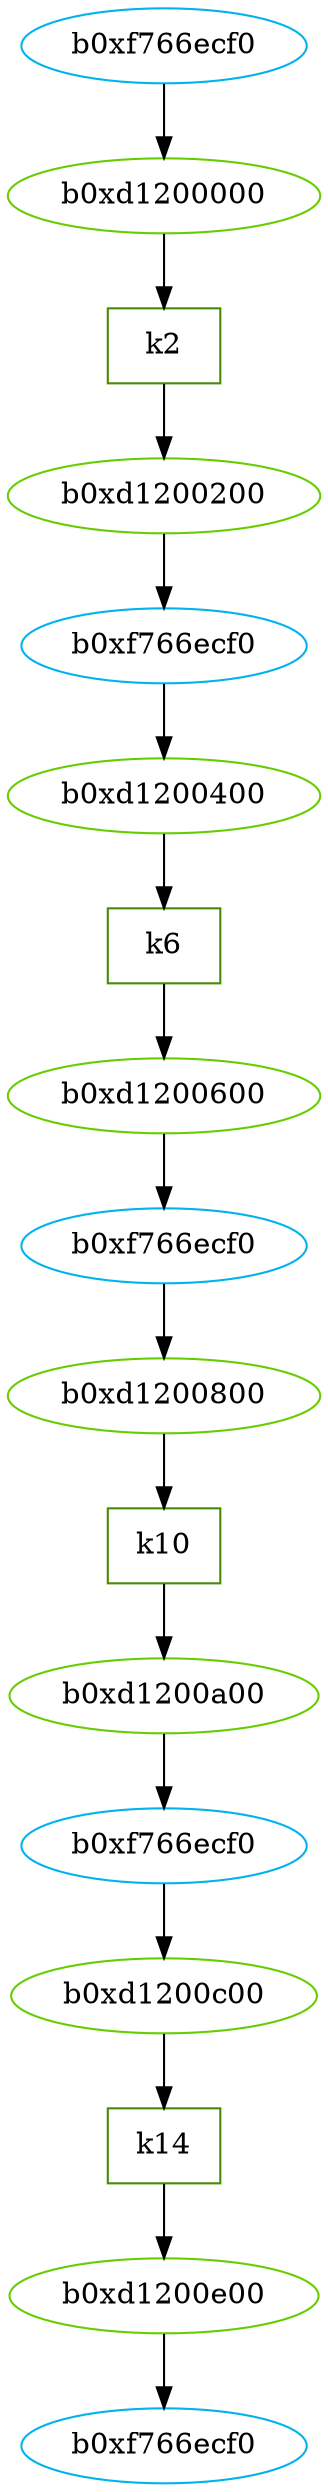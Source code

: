 digraph testtracesv2{
z4150717680i0 [label=b0xf766ecf0 color=deepskyblue2];z3508535296i1s7 [label=b0xd1200000 color=chartreuse3];
z4150717680i0 -> z3508535296i1s7;
z3508535296i1s7 [label=b0xd1200000 color=chartreuse3];k2 [label=k2 color=chartreuse4 shape=rectangle];
z3508535296i1s7 -> k2;
k2 [label=k2 color=chartreuse4 shape=rectangle];z3508535808i1s7 [label = b0xd1200200 color=chartreuse3];
k2-> z3508535808i1s7;
z3508535808i1s7 [label=b0xd1200200 color=chartreuse3];z4150717680i1 [label=b0xf766ecf0 color=deepskyblue2];
z3508535808i1s7 -> z4150717680i1;
z4150717680i1 [label=b0xf766ecf0 color=deepskyblue2];z3508536320i1s7 [label=b0xd1200400 color=chartreuse3];
z4150717680i1 -> z3508536320i1s7;
z3508536320i1s7 [label=b0xd1200400 color=chartreuse3];k6 [label=k6 color=chartreuse4 shape=rectangle];
z3508536320i1s7 -> k6;
k6 [label=k6 color=chartreuse4 shape=rectangle];z3508536832i1s7 [label = b0xd1200600 color=chartreuse3];
k6-> z3508536832i1s7;
z3508536832i1s7 [label=b0xd1200600 color=chartreuse3];z4150717680i2 [label=b0xf766ecf0 color=deepskyblue2];
z3508536832i1s7 -> z4150717680i2;
z4150717680i2 [label=b0xf766ecf0 color=deepskyblue2];z3508537344i1s7 [label=b0xd1200800 color=chartreuse3];
z4150717680i2 -> z3508537344i1s7;
z3508537344i1s7 [label=b0xd1200800 color=chartreuse3];k10 [label=k10 color=chartreuse4 shape=rectangle];
z3508537344i1s7 -> k10;
k10 [label=k10 color=chartreuse4 shape=rectangle];z3508537856i1s7 [label = b0xd1200a00 color=chartreuse3];
k10-> z3508537856i1s7;
z3508537856i1s7 [label=b0xd1200a00 color=chartreuse3];z4150717680i3 [label=b0xf766ecf0 color=deepskyblue2];
z3508537856i1s7 -> z4150717680i3;
z4150717680i3 [label=b0xf766ecf0 color=deepskyblue2];z3508538368i1s7 [label=b0xd1200c00 color=chartreuse3];
z4150717680i3 -> z3508538368i1s7;
z3508538368i1s7 [label=b0xd1200c00 color=chartreuse3];k14 [label=k14 color=chartreuse4 shape=rectangle];
z3508538368i1s7 -> k14;
k14 [label=k14 color=chartreuse4 shape=rectangle];z3508538880i1s7 [label = b0xd1200e00 color=chartreuse3];
k14-> z3508538880i1s7;
z3508538880i1s7 [label=b0xd1200e00 color=chartreuse3];z4150717680i4 [label=b0xf766ecf0 color=deepskyblue2];
z3508538880i1s7 -> z4150717680i4;
}
